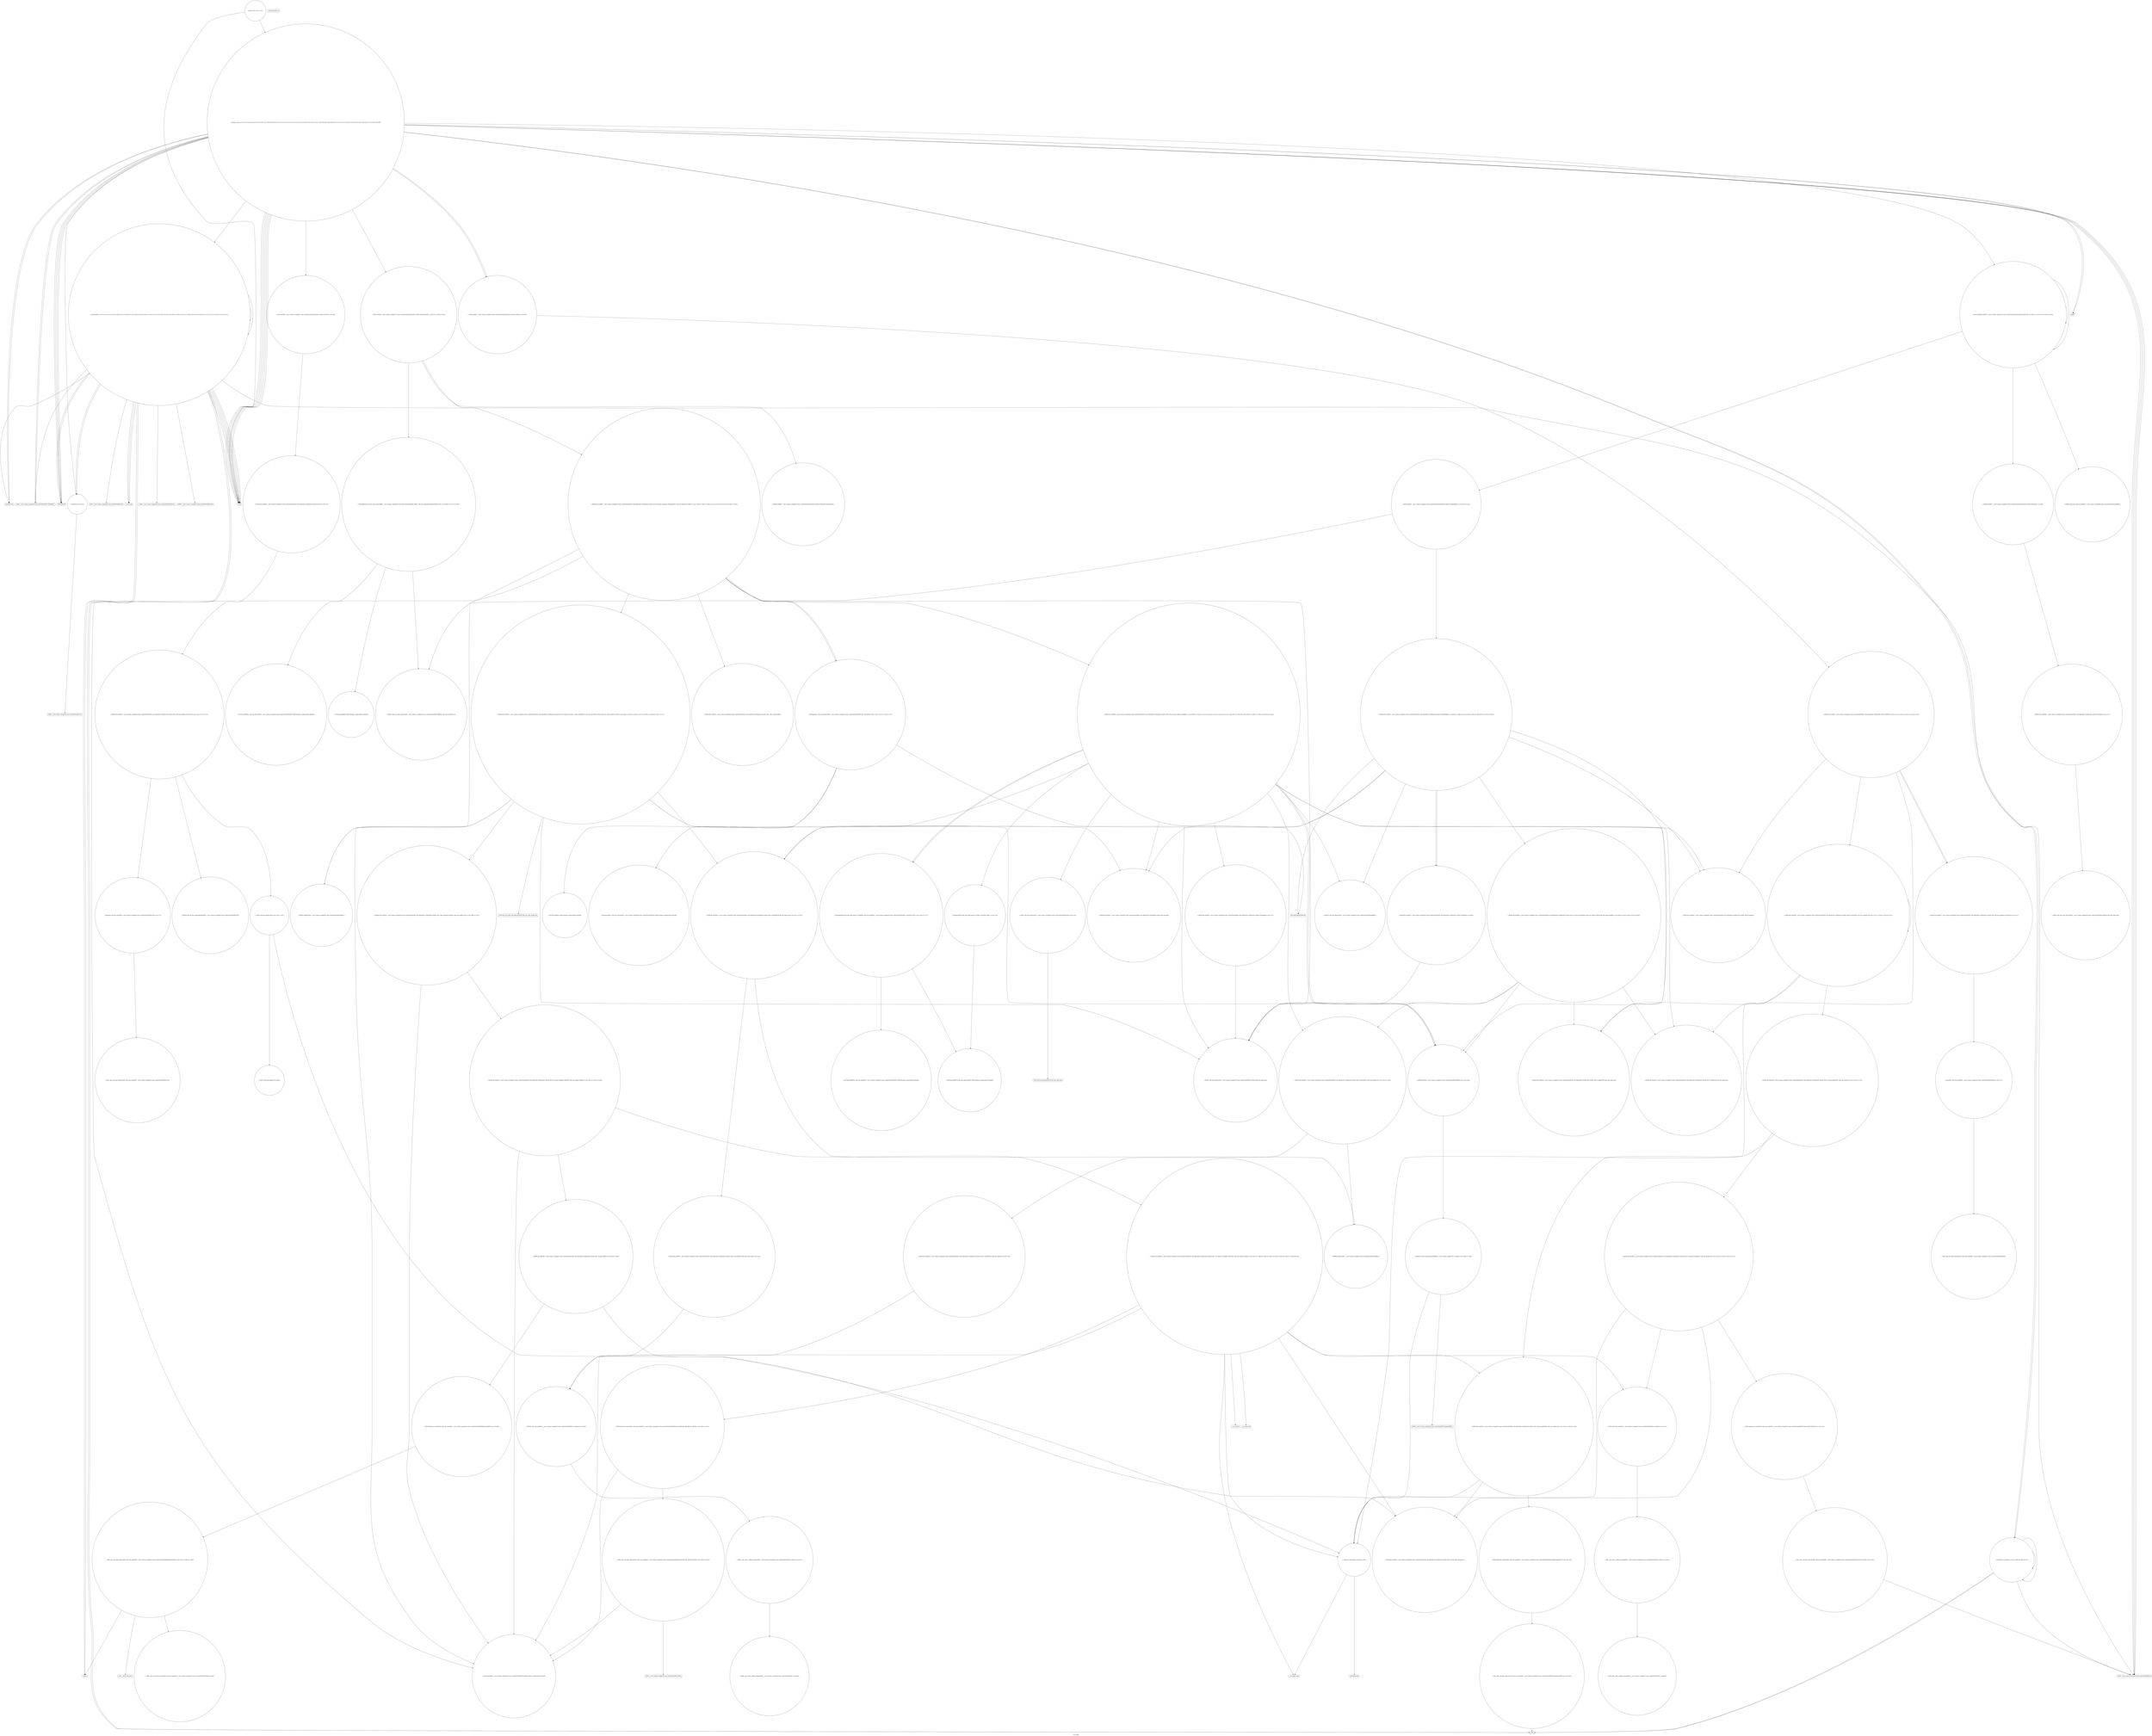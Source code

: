 digraph "Call Graph" {
	label="Call Graph";

	Node0x559d7f53eb80 [shape=record,shape=circle,label="{_Z3funi|{<s0>1|<s1>2|<s2>3|<s3>4|<s4>5|<s5>6|<s6>7|<s7>8|<s8>9|<s9>10|<s10>11|<s11>12|<s12>13|<s13>14|<s14>15|<s15>16|<s16>17|<s17>18|<s18>19|<s19>20|<s20>21|<s21>22|<s22>23|<s23>24|<s24>25|<s25>26|<s26>27|<s27>28|<s28>29}}"];
	Node0x559d7f53eb80:s0 -> Node0x559d7f53ec00[color=black];
	Node0x559d7f53eb80:s1 -> Node0x559d7f75fc40[color=black];
	Node0x559d7f53eb80:s2 -> Node0x559d7f75fc40[color=black];
	Node0x559d7f53eb80:s3 -> Node0x559d7f75fcc0[color=black];
	Node0x559d7f53eb80:s4 -> Node0x559d7f75fd40[color=black];
	Node0x559d7f53eb80:s5 -> Node0x559d7f75fc40[color=black];
	Node0x559d7f53eb80:s6 -> Node0x559d7f75fc40[color=black];
	Node0x559d7f53eb80:s7 -> Node0x559d7f75fe40[color=black];
	Node0x559d7f53eb80:s8 -> Node0x559d7f75fec0[color=black];
	Node0x559d7f53eb80:s9 -> Node0x559d7f75ff40[color=black];
	Node0x559d7f53eb80:s10 -> Node0x559d7f75fc40[color=black];
	Node0x559d7f53eb80:s11 -> Node0x559d7f75ffc0[color=black];
	Node0x559d7f53eb80:s12 -> Node0x559d7f75fc40[color=black];
	Node0x559d7f53eb80:s13 -> Node0x559d7f75fe40[color=black];
	Node0x559d7f53eb80:s14 -> Node0x559d7f75fec0[color=black];
	Node0x559d7f53eb80:s15 -> Node0x559d7f760040[color=black];
	Node0x559d7f53eb80:s16 -> Node0x559d7f7600c0[color=black];
	Node0x559d7f53eb80:s17 -> Node0x559d7f75ff40[color=black];
	Node0x559d7f53eb80:s18 -> Node0x559d7f75ff40[color=black];
	Node0x559d7f53eb80:s19 -> Node0x559d7f7600c0[color=black];
	Node0x559d7f53eb80:s20 -> Node0x559d7f75ff40[color=black];
	Node0x559d7f53eb80:s21 -> Node0x559d7f760140[color=black];
	Node0x559d7f53eb80:s22 -> Node0x559d7f53ec00[color=black];
	Node0x559d7f53eb80:s23 -> Node0x559d7f7601c0[color=black];
	Node0x559d7f53eb80:s24 -> Node0x559d7f7600c0[color=black];
	Node0x559d7f53eb80:s25 -> Node0x559d7f7601c0[color=black];
	Node0x559d7f53eb80:s26 -> Node0x559d7f7600c0[color=black];
	Node0x559d7f53eb80:s27 -> Node0x559d7f760240[color=black];
	Node0x559d7f53eb80:s28 -> Node0x559d7f760240[color=black];
	Node0x559d7f763860 [shape=record,shape=circle,label="{_ZSt7forwardIRPSt18_Rb_tree_node_baseEOT_RNSt16remove_referenceIS3_E4typeE}"];
	Node0x559d7f75fec0 [shape=record,shape=Mrecord,label="{_ZNSt7__cxx1112basic_stringIcSt11char_traitsIcESaIcEEC1EPKcRKS3_}"];
	Node0x559d7f7613c0 [shape=record,shape=circle,label="{_ZNSt16allocator_traitsISaISt13_Rb_tree_nodeINSt7__cxx1112basic_stringIcSt11char_traitsIcESaIcEEEEEE8allocateERS8_m|{<s0>196}}"];
	Node0x559d7f7613c0:s0 -> Node0x559d7f761440[color=black];
	Node0x559d7f760240 [shape=record,shape=circle,label="{_ZN2elD2Ev|{<s0>66|<s1>67|<s2>68|<s3>69|<s4>70}}"];
	Node0x559d7f760240:s0 -> Node0x559d7f760240[color=black];
	Node0x559d7f760240:s1 -> Node0x559d7f760640[color=black];
	Node0x559d7f760240:s2 -> Node0x559d7f760240[color=black];
	Node0x559d7f760240:s3 -> Node0x559d7f760640[color=black];
	Node0x559d7f760240:s4 -> Node0x559d7f7600c0[color=black];
	Node0x559d7f761740 [shape=record,shape=circle,label="{_ZN9__gnu_cxx13new_allocatorISt13_Rb_tree_nodeINSt7__cxx1112basic_stringIcSt11char_traitsIcESaIcEEEEE9constructIS7_JS7_EEEvPT_DpOT0_|{<s0>202|<s1>203}}"];
	Node0x559d7f761740:s0 -> Node0x559d7f7634e0[color=black];
	Node0x559d7f761740:s1 -> Node0x559d7f7617c0[color=black];
	Node0x559d7f7605c0 [shape=record,shape=Mrecord,label="{_Znwm}"];
	Node0x559d7f760940 [shape=record,shape=circle,label="{_ZN9__gnu_cxx13new_allocatorISt13_Rb_tree_nodeINSt7__cxx1112basic_stringIcSt11char_traitsIcESaIcEEEEEC2Ev}"];
	Node0x559d7f760cc0 [shape=record,shape=circle,label="{_ZNKSt3setINSt7__cxx1112basic_stringIcSt11char_traitsIcESaIcEEESt4lessIS5_ESaIS5_EE3endEv|{<s0>84}}"];
	Node0x559d7f760cc0:s0 -> Node0x559d7f762860[color=black];
	Node0x559d7f761040 [shape=record,shape=circle,label="{_ZNSt8_Rb_treeINSt7__cxx1112basic_stringIcSt11char_traitsIcESaIcEEES5_St9_IdentityIS5_ESt4lessIS5_ESaIS5_EE3endEv|{<s0>99}}"];
	Node0x559d7f761040:s0 -> Node0x559d7f7623e0[color=black];
	Node0x559d7f7623e0 [shape=record,shape=circle,label="{_ZNSt17_Rb_tree_iteratorINSt7__cxx1112basic_stringIcSt11char_traitsIcESaIcEEEEC2EPSt18_Rb_tree_node_base}"];
	Node0x559d7f762760 [shape=record,shape=Mrecord,label="{_ZNKSt7__cxx1112basic_stringIcSt11char_traitsIcESaIcEE7compareERKS4_}"];
	Node0x559d7f762ae0 [shape=record,shape=circle,label="{_ZNSt8_Rb_treeINSt7__cxx1112basic_stringIcSt11char_traitsIcESaIcEEES5_St9_IdentityIS5_ESt4lessIS5_ESaIS5_EE12_M_drop_nodeEPSt13_Rb_tree_nodeIS5_E|{<s0>122|<s1>123}}"];
	Node0x559d7f762ae0:s0 -> Node0x559d7f762b60[color=black];
	Node0x559d7f762ae0:s1 -> Node0x559d7f762be0[color=black];
	Node0x559d7f762e60 [shape=record,shape=circle,label="{_ZN9__gnu_cxx16__aligned_membufINSt7__cxx1112basic_stringIcSt11char_traitsIcESaIcEEEE6_M_ptrEv|{<s0>134}}"];
	Node0x559d7f762e60:s0 -> Node0x559d7f762ee0[color=black];
	Node0x559d7f7631e0 [shape=record,shape=circle,label="{_ZSt4moveIRNSt7__cxx1112basic_stringIcSt11char_traitsIcESaIcEEEEONSt16remove_referenceIT_E4typeEOS8_}"];
	Node0x559d7f763560 [shape=record,shape=circle,label="{_ZNSt4pairISt17_Rb_tree_iteratorINSt7__cxx1112basic_stringIcSt11char_traitsIcESaIcEEEEbEC2IS7_bLb1EEEOT_OT0_|{<s0>172|<s1>173|<s2>174}}"];
	Node0x559d7f763560:s0 -> Node0x559d7f761840[color=black];
	Node0x559d7f763560:s1 -> Node0x559d7f7611c0[color=black];
	Node0x559d7f763560:s2 -> Node0x559d7f7618c0[color=black];
	Node0x559d7f53ec00 [shape=record,shape=Mrecord,label="{printf}"];
	Node0x559d7f7638e0 [shape=record,shape=Mrecord,label="{_ZSt18_Rb_tree_decrementPSt18_Rb_tree_node_base}"];
	Node0x559d7f75ff40 [shape=record,shape=Mrecord,label="{_ZNSaIcED1Ev}"];
	Node0x559d7f761440 [shape=record,shape=circle,label="{_ZN9__gnu_cxx13new_allocatorISt13_Rb_tree_nodeINSt7__cxx1112basic_stringIcSt11char_traitsIcESaIcEEEEE8allocateEmPKv|{<s0>197|<s1>198|<s2>199}}"];
	Node0x559d7f761440:s0 -> Node0x559d7f7614c0[color=black];
	Node0x559d7f761440:s1 -> Node0x559d7f761540[color=black];
	Node0x559d7f761440:s2 -> Node0x559d7f7605c0[color=black];
	Node0x559d7f7602c0 [shape=record,shape=circle,label="{main|{<s0>71|<s1>72}}"];
	Node0x559d7f7602c0:s0 -> Node0x559d7f75fc40[color=black];
	Node0x559d7f7602c0:s1 -> Node0x559d7f53eb80[color=black];
	Node0x559d7f7617c0 [shape=record,shape=Mrecord,label="{_ZNSt7__cxx1112basic_stringIcSt11char_traitsIcESaIcEEC1EOS4_}"];
	Node0x559d7f760640 [shape=record,shape=Mrecord,label="{_ZdlPv}"];
	Node0x559d7f7609c0 [shape=record,shape=circle,label="{_ZNSt15_Rb_tree_header8_M_resetEv}"];
	Node0x559d7f760d40 [shape=record,shape=circle,label="{_ZNSt8_Rb_treeINSt7__cxx1112basic_stringIcSt11char_traitsIcESaIcEEES5_St9_IdentityIS5_ESt4lessIS5_ESaIS5_EE4findERKS5_|{<s0>85|<s1>86|<s2>87|<s3>88|<s4>89|<s5>90|<s6>91|<s7>92|<s8>93}}"];
	Node0x559d7f760d40:s0 -> Node0x559d7f760ec0[color=black];
	Node0x559d7f760d40:s1 -> Node0x559d7f760f40[color=black];
	Node0x559d7f760d40:s2 -> Node0x559d7f760e40[color=black];
	Node0x559d7f760d40:s3 -> Node0x559d7f761040[color=black];
	Node0x559d7f760d40:s4 -> Node0x559d7f760fc0[color=black];
	Node0x559d7f760d40:s5 -> Node0x559d7f761140[color=black];
	Node0x559d7f760d40:s6 -> Node0x559d7f7610c0[color=black];
	Node0x559d7f760d40:s7 -> Node0x559d7f761040[color=black];
	Node0x559d7f760d40:s8 -> Node0x559d7f7611c0[color=black];
	Node0x559d7f7610c0 [shape=record,shape=circle,label="{_ZNKSt4lessINSt7__cxx1112basic_stringIcSt11char_traitsIcESaIcEEEEclERKS5_S8_|{<s0>100}}"];
	Node0x559d7f7610c0:s0 -> Node0x559d7f7626e0[color=black];
	Node0x559d7f762460 [shape=record,shape=circle,label="{_ZNKSt9_IdentityINSt7__cxx1112basic_stringIcSt11char_traitsIcESaIcEEEEclERKS5_}"];
	Node0x559d7f7627e0 [shape=record,shape=circle,label="{_ZNSt8_Rb_treeINSt7__cxx1112basic_stringIcSt11char_traitsIcESaIcEEES5_St9_IdentityIS5_ESt4lessIS5_ESaIS5_EE8_S_valueEPKSt18_Rb_tree_node_base|{<s0>110}}"];
	Node0x559d7f7627e0:s0 -> Node0x559d7f762560[color=black];
	Node0x559d7f762b60 [shape=record,shape=circle,label="{_ZNSt8_Rb_treeINSt7__cxx1112basic_stringIcSt11char_traitsIcESaIcEEES5_St9_IdentityIS5_ESt4lessIS5_ESaIS5_EE15_M_destroy_nodeEPSt13_Rb_tree_nodeIS5_E|{<s0>124|<s1>125|<s2>126|<s3>127}}"];
	Node0x559d7f762b60:s0 -> Node0x559d7f762ce0[color=black];
	Node0x559d7f762b60:s1 -> Node0x559d7f762d60[color=black];
	Node0x559d7f762b60:s2 -> Node0x559d7f762c60[color=black];
	Node0x559d7f762b60:s3 -> Node0x559d7f760a40[color=black];
	Node0x559d7f762ee0 [shape=record,shape=circle,label="{_ZN9__gnu_cxx16__aligned_membufINSt7__cxx1112basic_stringIcSt11char_traitsIcESaIcEEEE7_M_addrEv}"];
	Node0x559d7f763260 [shape=record,shape=circle,label="{_ZNSt4pairISt23_Rb_tree_const_iteratorINSt7__cxx1112basic_stringIcSt11char_traitsIcESaIcEEEEbEC2IRSt17_Rb_tree_iteratorIS6_ERbLb1EEEOT_OT0_|{<s0>146|<s1>147|<s2>148}}"];
	Node0x559d7f763260:s0 -> Node0x559d7f761940[color=black];
	Node0x559d7f763260:s1 -> Node0x559d7f760dc0[color=black];
	Node0x559d7f763260:s2 -> Node0x559d7f7619c0[color=black];
	Node0x559d7f7635e0 [shape=record,shape=circle,label="{_ZNSt8_Rb_treeINSt7__cxx1112basic_stringIcSt11char_traitsIcESaIcEEES5_St9_IdentityIS5_ESt4lessIS5_ESaIS5_EE5beginEv|{<s0>175}}"];
	Node0x559d7f7635e0:s0 -> Node0x559d7f7623e0[color=black];
	Node0x559d7f75fc40 [shape=record,shape=Mrecord,label="{scanf}"];
	Node0x559d7f763960 [shape=record,shape=circle,label="{_ZNKSt8_Rb_treeINSt7__cxx1112basic_stringIcSt11char_traitsIcESaIcEEES5_St9_IdentityIS5_ESt4lessIS5_ESaIS5_EE11_Alloc_nodeclIS5_EEPSt13_Rb_tree_nodeIS5_EOT_|{<s0>180|<s1>181}}"];
	Node0x559d7f763960:s0 -> Node0x559d7f7634e0[color=black];
	Node0x559d7f763960:s1 -> Node0x559d7f763a60[color=black];
	Node0x559d7f75ffc0 [shape=record,shape=circle,label="{_ZNSt3setINSt7__cxx1112basic_stringIcSt11char_traitsIcESaIcEEESt4lessIS5_ESaIS5_EEC2Ev|{<s0>56}}"];
	Node0x559d7f75ffc0:s0 -> Node0x559d7f7606c0[color=black];
	Node0x559d7f7614c0 [shape=record,shape=circle,label="{_ZNK9__gnu_cxx13new_allocatorISt13_Rb_tree_nodeINSt7__cxx1112basic_stringIcSt11char_traitsIcESaIcEEEEE8max_sizeEv}"];
	Node0x559d7f760340 [shape=record,shape=Mrecord,label="{_ZNSt7__cxx1112basic_stringIcSt11char_traitsIcESaIcEEC1Ev}"];
	Node0x559d7f761840 [shape=record,shape=circle,label="{_ZSt7forwardISt17_Rb_tree_iteratorINSt7__cxx1112basic_stringIcSt11char_traitsIcESaIcEEEEEOT_RNSt16remove_referenceIS8_E4typeE}"];
	Node0x559d7f7606c0 [shape=record,shape=circle,label="{_ZNSt8_Rb_treeINSt7__cxx1112basic_stringIcSt11char_traitsIcESaIcEEES5_St9_IdentityIS5_ESt4lessIS5_ESaIS5_EEC2Ev|{<s0>73}}"];
	Node0x559d7f7606c0:s0 -> Node0x559d7f760740[color=black];
	Node0x559d7f760a40 [shape=record,shape=circle,label="{__clang_call_terminate|{<s0>80|<s1>81}}"];
	Node0x559d7f760a40:s0 -> Node0x559d7f760ac0[color=black];
	Node0x559d7f760a40:s1 -> Node0x559d7f760b40[color=black];
	Node0x559d7f760dc0 [shape=record,shape=circle,label="{_ZNSt23_Rb_tree_const_iteratorINSt7__cxx1112basic_stringIcSt11char_traitsIcESaIcEEEEC2ERKSt17_Rb_tree_iteratorIS5_E}"];
	Node0x559d7f761140 [shape=record,shape=circle,label="{_ZNSt8_Rb_treeINSt7__cxx1112basic_stringIcSt11char_traitsIcESaIcEEES5_St9_IdentityIS5_ESt4lessIS5_ESaIS5_EE6_S_keyEPKSt18_Rb_tree_node_base|{<s0>101|<s1>102}}"];
	Node0x559d7f761140:s0 -> Node0x559d7f7627e0[color=black];
	Node0x559d7f761140:s1 -> Node0x559d7f762460[color=black];
	Node0x559d7f7624e0 [shape=record,shape=circle,label="{_ZNSt8_Rb_treeINSt7__cxx1112basic_stringIcSt11char_traitsIcESaIcEEES5_St9_IdentityIS5_ESt4lessIS5_ESaIS5_EE8_S_valueEPKSt13_Rb_tree_nodeIS5_E|{<s0>105}}"];
	Node0x559d7f7624e0:s0 -> Node0x559d7f762560[color=black];
	Node0x559d7f762860 [shape=record,shape=circle,label="{_ZNKSt8_Rb_treeINSt7__cxx1112basic_stringIcSt11char_traitsIcESaIcEEES5_St9_IdentityIS5_ESt4lessIS5_ESaIS5_EE3endEv|{<s0>111}}"];
	Node0x559d7f762860:s0 -> Node0x559d7f7628e0[color=black];
	Node0x559d7f762be0 [shape=record,shape=circle,label="{_ZNSt8_Rb_treeINSt7__cxx1112basic_stringIcSt11char_traitsIcESaIcEEES5_St9_IdentityIS5_ESt4lessIS5_ESaIS5_EE11_M_put_nodeEPSt13_Rb_tree_nodeIS5_E|{<s0>128|<s1>129|<s2>130}}"];
	Node0x559d7f762be0:s0 -> Node0x559d7f762ce0[color=black];
	Node0x559d7f762be0:s1 -> Node0x559d7f762f60[color=black];
	Node0x559d7f762be0:s2 -> Node0x559d7f760a40[color=black];
	Node0x559d7f762f60 [shape=record,shape=circle,label="{_ZNSt16allocator_traitsISaISt13_Rb_tree_nodeINSt7__cxx1112basic_stringIcSt11char_traitsIcESaIcEEEEEE10deallocateERS8_PS7_m|{<s0>135}}"];
	Node0x559d7f762f60:s0 -> Node0x559d7f762fe0[color=black];
	Node0x559d7f7632e0 [shape=record,shape=circle,label="{_ZNSt8_Rb_treeINSt7__cxx1112basic_stringIcSt11char_traitsIcESaIcEEES5_St9_IdentityIS5_ESt4lessIS5_ESaIS5_EE24_M_get_insert_unique_posERKS5_|{<s0>149|<s1>150|<s2>151|<s3>152|<s4>153|<s5>154|<s6>155|<s7>156|<s8>157|<s9>158|<s10>159|<s11>160|<s12>161|<s13>162|<s14>163}}"];
	Node0x559d7f7632e0:s0 -> Node0x559d7f760ec0[color=black];
	Node0x559d7f7632e0:s1 -> Node0x559d7f760f40[color=black];
	Node0x559d7f7632e0:s2 -> Node0x559d7f761240[color=black];
	Node0x559d7f7632e0:s3 -> Node0x559d7f7610c0[color=black];
	Node0x559d7f7632e0:s4 -> Node0x559d7f7612c0[color=black];
	Node0x559d7f7632e0:s5 -> Node0x559d7f762360[color=black];
	Node0x559d7f7632e0:s6 -> Node0x559d7f7623e0[color=black];
	Node0x559d7f7632e0:s7 -> Node0x559d7f7635e0[color=black];
	Node0x559d7f7632e0:s8 -> Node0x559d7f760fc0[color=black];
	Node0x559d7f7632e0:s9 -> Node0x559d7f763660[color=black];
	Node0x559d7f7632e0:s10 -> Node0x559d7f7636e0[color=black];
	Node0x559d7f7632e0:s11 -> Node0x559d7f761140[color=black];
	Node0x559d7f7632e0:s12 -> Node0x559d7f7610c0[color=black];
	Node0x559d7f7632e0:s13 -> Node0x559d7f763660[color=black];
	Node0x559d7f7632e0:s14 -> Node0x559d7f763760[color=black];
	Node0x559d7f763660 [shape=record,shape=circle,label="{_ZNSt4pairIPSt18_Rb_tree_node_baseS1_EC2IRPSt13_Rb_tree_nodeINSt7__cxx1112basic_stringIcSt11char_traitsIcESaIcEEEERS1_Lb1EEEOT_OT0_|{<s0>176|<s1>177}}"];
	Node0x559d7f763660:s0 -> Node0x559d7f7637e0[color=black];
	Node0x559d7f763660:s1 -> Node0x559d7f763860[color=black];
	Node0x559d7f75fcc0 [shape=record,shape=circle,label="{_ZN2elC2Ev|{<s0>30}}"];
	Node0x559d7f75fcc0:s0 -> Node0x559d7f760340[color=black];
	Node0x559d7f7639e0 [shape=record,shape=Mrecord,label="{_ZSt29_Rb_tree_insert_and_rebalancebPSt18_Rb_tree_node_baseS0_RS_}"];
	Node0x559d7f760040 [shape=record,shape=circle,label="{_ZNSt3setINSt7__cxx1112basic_stringIcSt11char_traitsIcESaIcEEESt4lessIS5_ESaIS5_EE6insertEOS5_|{<s0>57|<s1>58|<s2>59}}"];
	Node0x559d7f760040:s0 -> Node0x559d7f7631e0[color=black];
	Node0x559d7f760040:s1 -> Node0x559d7f763160[color=black];
	Node0x559d7f760040:s2 -> Node0x559d7f763260[color=black];
	Node0x559d7f761540 [shape=record,shape=Mrecord,label="{_ZSt17__throw_bad_allocv}"];
	Node0x559d7f7603c0 [shape=record,shape=Mrecord,label="{_ZNSt7__cxx1112basic_stringIcSt11char_traitsIcESaIcEEaSEOS4_}"];
	Node0x559d7f7618c0 [shape=record,shape=circle,label="{_ZSt7forwardIbEOT_RNSt16remove_referenceIS0_E4typeE}"];
	Node0x559d7f760740 [shape=record,shape=circle,label="{_ZNSt8_Rb_treeINSt7__cxx1112basic_stringIcSt11char_traitsIcESaIcEEES5_St9_IdentityIS5_ESt4lessIS5_ESaIS5_EE13_Rb_tree_implIS9_Lb1EEC2Ev|{<s0>74|<s1>75|<s2>76}}"];
	Node0x559d7f760740:s0 -> Node0x559d7f7607c0[color=black];
	Node0x559d7f760740:s1 -> Node0x559d7f760840[color=black];
	Node0x559d7f760740:s2 -> Node0x559d7f7608c0[color=black];
	Node0x559d7f760ac0 [shape=record,shape=Mrecord,label="{__cxa_begin_catch}"];
	Node0x559d7f760e40 [shape=record,shape=circle,label="{_ZNSt8_Rb_treeINSt7__cxx1112basic_stringIcSt11char_traitsIcESaIcEEES5_St9_IdentityIS5_ESt4lessIS5_ESaIS5_EE14_M_lower_boundEPSt13_Rb_tree_nodeIS5_EPSt18_Rb_tree_node_baseRKS5_|{<s0>94|<s1>95|<s2>96|<s3>97|<s4>98}}"];
	Node0x559d7f760e40:s0 -> Node0x559d7f761240[color=black];
	Node0x559d7f760e40:s1 -> Node0x559d7f7610c0[color=black];
	Node0x559d7f760e40:s2 -> Node0x559d7f7612c0[color=black];
	Node0x559d7f760e40:s3 -> Node0x559d7f762360[color=black];
	Node0x559d7f760e40:s4 -> Node0x559d7f7623e0[color=black];
	Node0x559d7f7611c0 [shape=record,shape=Mrecord,label="{llvm.memcpy.p0i8.p0i8.i64}"];
	Node0x559d7f762560 [shape=record,shape=circle,label="{_ZNKSt13_Rb_tree_nodeINSt7__cxx1112basic_stringIcSt11char_traitsIcESaIcEEEE9_M_valptrEv|{<s0>106}}"];
	Node0x559d7f762560:s0 -> Node0x559d7f7625e0[color=black];
	Node0x559d7f7628e0 [shape=record,shape=circle,label="{_ZNSt23_Rb_tree_const_iteratorINSt7__cxx1112basic_stringIcSt11char_traitsIcESaIcEEEEC2EPKSt18_Rb_tree_node_base}"];
	Node0x559d7f762c60 [shape=record,shape=circle,label="{_ZNSt16allocator_traitsISaISt13_Rb_tree_nodeINSt7__cxx1112basic_stringIcSt11char_traitsIcESaIcEEEEEE7destroyIS6_EEvRS8_PT_|{<s0>131}}"];
	Node0x559d7f762c60:s0 -> Node0x559d7f762de0[color=black];
	Node0x559d7f762fe0 [shape=record,shape=circle,label="{_ZN9__gnu_cxx13new_allocatorISt13_Rb_tree_nodeINSt7__cxx1112basic_stringIcSt11char_traitsIcESaIcEEEEE10deallocateEPS8_m|{<s0>136}}"];
	Node0x559d7f762fe0:s0 -> Node0x559d7f760640[color=black];
	Node0x559d7f763360 [shape=record,shape=circle,label="{_ZNKSt9_IdentityINSt7__cxx1112basic_stringIcSt11char_traitsIcESaIcEEEEclERS5_}"];
	Node0x559d7f7636e0 [shape=record,shape=circle,label="{_ZNSt17_Rb_tree_iteratorINSt7__cxx1112basic_stringIcSt11char_traitsIcESaIcEEEEmmEv|{<s0>178}}"];
	Node0x559d7f7636e0:s0 -> Node0x559d7f7638e0[color=black];
	Node0x559d7f75fd40 [shape=record,shape=circle,label="{_ZN2el3getEv|{<s0>31|<s1>32|<s2>33|<s3>34|<s4>35|<s5>36|<s6>37|<s7>38|<s8>39|<s9>40|<s10>41|<s11>42|<s12>43|<s13>44|<s14>45|<s15>46|<s16>47|<s17>48|<s18>49|<s19>50|<s20>51|<s21>52|<s22>53|<s23>54|<s24>55}}"];
	Node0x559d7f75fd40:s0 -> Node0x559d7f75fc40[color=black];
	Node0x559d7f75fd40:s1 -> Node0x559d7f75fc40[color=black];
	Node0x559d7f75fd40:s2 -> Node0x559d7f75fc40[color=black];
	Node0x559d7f75fd40:s3 -> Node0x559d7f75fc40[color=black];
	Node0x559d7f75fd40:s4 -> Node0x559d7f75fe40[color=black];
	Node0x559d7f75fd40:s5 -> Node0x559d7f75fec0[color=black];
	Node0x559d7f75fd40:s6 -> Node0x559d7f7603c0[color=black];
	Node0x559d7f75fd40:s7 -> Node0x559d7f7600c0[color=black];
	Node0x559d7f75fd40:s8 -> Node0x559d7f75ff40[color=black];
	Node0x559d7f75fd40:s9 -> Node0x559d7f7604c0[color=black];
	Node0x559d7f75fd40:s10 -> Node0x559d7f760440[color=black];
	Node0x559d7f75fd40:s11 -> Node0x559d7f760540[color=black];
	Node0x559d7f75fd40:s12 -> Node0x559d7f75ff40[color=black];
	Node0x559d7f75fd40:s13 -> Node0x559d7f7605c0[color=black];
	Node0x559d7f75fd40:s14 -> Node0x559d7f75fcc0[color=black];
	Node0x559d7f75fd40:s15 -> Node0x559d7f75fd40[color=black];
	Node0x559d7f75fd40:s16 -> Node0x559d7f75fc40[color=black];
	Node0x559d7f75fd40:s17 -> Node0x559d7f760540[color=black];
	Node0x559d7f75fd40:s18 -> Node0x559d7f760640[color=black];
	Node0x559d7f75fd40:s19 -> Node0x559d7f7605c0[color=black];
	Node0x559d7f75fd40:s20 -> Node0x559d7f75fcc0[color=black];
	Node0x559d7f75fd40:s21 -> Node0x559d7f75fd40[color=black];
	Node0x559d7f75fd40:s22 -> Node0x559d7f75fc40[color=black];
	Node0x559d7f75fd40:s23 -> Node0x559d7f760540[color=black];
	Node0x559d7f75fd40:s24 -> Node0x559d7f760640[color=black];
	Node0x559d7f763a60 [shape=record,shape=circle,label="{_ZNSt8_Rb_treeINSt7__cxx1112basic_stringIcSt11char_traitsIcESaIcEEES5_St9_IdentityIS5_ESt4lessIS5_ESaIS5_EE14_M_create_nodeIJS5_EEEPSt13_Rb_tree_nodeIS5_EDpOT_|{<s0>182|<s1>183|<s2>184}}"];
	Node0x559d7f763a60:s0 -> Node0x559d7f763ae0[color=black];
	Node0x559d7f763a60:s1 -> Node0x559d7f7634e0[color=black];
	Node0x559d7f763a60:s2 -> Node0x559d7f761340[color=black];
	Node0x559d7f7600c0 [shape=record,shape=Mrecord,label="{_ZNSt7__cxx1112basic_stringIcSt11char_traitsIcESaIcEED1Ev}"];
	Node0x559d7f7615c0 [shape=record,shape=circle,label="{_ZNSt16allocator_traitsISaISt13_Rb_tree_nodeINSt7__cxx1112basic_stringIcSt11char_traitsIcESaIcEEEEEE9constructIS6_JS6_EEEvRS8_PT_DpOT0_|{<s0>200|<s1>201}}"];
	Node0x559d7f7615c0:s0 -> Node0x559d7f7634e0[color=black];
	Node0x559d7f7615c0:s1 -> Node0x559d7f761740[color=black];
	Node0x559d7f760440 [shape=record,shape=Mrecord,label="{_ZNSt7__cxx1112basic_stringIcSt11char_traitsIcESaIcEEixEm}"];
	Node0x559d7f761940 [shape=record,shape=circle,label="{_ZSt7forwardIRSt17_Rb_tree_iteratorINSt7__cxx1112basic_stringIcSt11char_traitsIcESaIcEEEEEOT_RNSt16remove_referenceIS9_E4typeE}"];
	Node0x559d7f7607c0 [shape=record,shape=circle,label="{_ZNSaISt13_Rb_tree_nodeINSt7__cxx1112basic_stringIcSt11char_traitsIcESaIcEEEEEC2Ev|{<s0>77}}"];
	Node0x559d7f7607c0:s0 -> Node0x559d7f760940[color=black];
	Node0x559d7f760b40 [shape=record,shape=Mrecord,label="{_ZSt9terminatev}"];
	Node0x559d7f760ec0 [shape=record,shape=circle,label="{_ZNSt8_Rb_treeINSt7__cxx1112basic_stringIcSt11char_traitsIcESaIcEEES5_St9_IdentityIS5_ESt4lessIS5_ESaIS5_EE8_M_beginEv}"];
	Node0x559d7f761240 [shape=record,shape=circle,label="{_ZNSt8_Rb_treeINSt7__cxx1112basic_stringIcSt11char_traitsIcESaIcEEES5_St9_IdentityIS5_ESt4lessIS5_ESaIS5_EE6_S_keyEPKSt13_Rb_tree_nodeIS5_E|{<s0>103|<s1>104}}"];
	Node0x559d7f761240:s0 -> Node0x559d7f7624e0[color=black];
	Node0x559d7f761240:s1 -> Node0x559d7f762460[color=black];
	Node0x559d7f7625e0 [shape=record,shape=circle,label="{_ZNK9__gnu_cxx16__aligned_membufINSt7__cxx1112basic_stringIcSt11char_traitsIcESaIcEEEE6_M_ptrEv|{<s0>107}}"];
	Node0x559d7f7625e0:s0 -> Node0x559d7f762660[color=black];
	Node0x559d7f762960 [shape=record,shape=circle,label="{_ZNSt8_Rb_treeINSt7__cxx1112basic_stringIcSt11char_traitsIcESaIcEEES5_St9_IdentityIS5_ESt4lessIS5_ESaIS5_EED2Ev|{<s0>112|<s1>113|<s2>114|<s3>115|<s4>116}}"];
	Node0x559d7f762960:s0 -> Node0x559d7f760ec0[color=black];
	Node0x559d7f762960:s1 -> Node0x559d7f7629e0[color=black];
	Node0x559d7f762960:s2 -> Node0x559d7f762a60[color=black];
	Node0x559d7f762960:s3 -> Node0x559d7f762a60[color=black];
	Node0x559d7f762960:s4 -> Node0x559d7f760a40[color=black];
	Node0x559d7f762ce0 [shape=record,shape=circle,label="{_ZNSt8_Rb_treeINSt7__cxx1112basic_stringIcSt11char_traitsIcESaIcEEES5_St9_IdentityIS5_ESt4lessIS5_ESaIS5_EE21_M_get_Node_allocatorEv}"];
	Node0x559d7f763060 [shape=record,shape=circle,label="{_ZNSaISt13_Rb_tree_nodeINSt7__cxx1112basic_stringIcSt11char_traitsIcESaIcEEEEED2Ev|{<s0>137}}"];
	Node0x559d7f763060:s0 -> Node0x559d7f7630e0[color=black];
	Node0x559d7f7633e0 [shape=record,shape=circle,label="{_ZNSt8_Rb_treeINSt7__cxx1112basic_stringIcSt11char_traitsIcESaIcEEES5_St9_IdentityIS5_ESt4lessIS5_ESaIS5_EE11_Alloc_nodeC2ERSB_}"];
	Node0x559d7f763760 [shape=record,shape=circle,label="{_ZNSt4pairIPSt18_Rb_tree_node_baseS1_EC2IRS1_Lb1EEEOT_RKS1_|{<s0>179}}"];
	Node0x559d7f763760:s0 -> Node0x559d7f763860[color=black];
	Node0x559d7f75fdc0 [shape=record,shape=Mrecord,label="{__gxx_personality_v0}"];
	Node0x559d7f763ae0 [shape=record,shape=circle,label="{_ZNSt8_Rb_treeINSt7__cxx1112basic_stringIcSt11char_traitsIcESaIcEEES5_St9_IdentityIS5_ESt4lessIS5_ESaIS5_EE11_M_get_nodeEv|{<s0>185|<s1>186}}"];
	Node0x559d7f763ae0:s0 -> Node0x559d7f762ce0[color=black];
	Node0x559d7f763ae0:s1 -> Node0x559d7f7613c0[color=black];
	Node0x559d7f760140 [shape=record,shape=circle,label="{_ZN2el3rekERSt3setINSt7__cxx1112basic_stringIcSt11char_traitsIcESaIcEEESt4lessIS6_ESaIS6_EE|{<s0>60|<s1>61|<s2>62|<s3>63|<s4>64}}"];
	Node0x559d7f760140:s0 -> Node0x559d7f760bc0[color=black];
	Node0x559d7f760140:s1 -> Node0x559d7f760cc0[color=black];
	Node0x559d7f760140:s2 -> Node0x559d7f760c40[color=black];
	Node0x559d7f760140:s3 -> Node0x559d7f760140[color=black];
	Node0x559d7f760140:s4 -> Node0x559d7f760140[color=black];
	Node0x559d7f761640 [shape=record,shape=Mrecord,label="{__cxa_rethrow}"];
	Node0x559d7f7604c0 [shape=record,shape=Mrecord,label="{_ZNKSt7__cxx1112basic_stringIcSt11char_traitsIcESaIcEE4sizeEv}"];
	Node0x559d7f7619c0 [shape=record,shape=circle,label="{_ZSt7forwardIRbEOT_RNSt16remove_referenceIS1_E4typeE}"];
	Node0x559d7f760840 [shape=record,shape=circle,label="{_ZNSt20_Rb_tree_key_compareISt4lessINSt7__cxx1112basic_stringIcSt11char_traitsIcESaIcEEEEEC2Ev}"];
	Node0x559d7f760bc0 [shape=record,shape=circle,label="{_ZNSt3setINSt7__cxx1112basic_stringIcSt11char_traitsIcESaIcEEESt4lessIS5_ESaIS5_EE4findERKS5_|{<s0>82|<s1>83}}"];
	Node0x559d7f760bc0:s0 -> Node0x559d7f760d40[color=black];
	Node0x559d7f760bc0:s1 -> Node0x559d7f760dc0[color=black];
	Node0x559d7f760f40 [shape=record,shape=circle,label="{_ZNSt8_Rb_treeINSt7__cxx1112basic_stringIcSt11char_traitsIcESaIcEEES5_St9_IdentityIS5_ESt4lessIS5_ESaIS5_EE6_M_endEv}"];
	Node0x559d7f7612c0 [shape=record,shape=circle,label="{_ZNSt8_Rb_treeINSt7__cxx1112basic_stringIcSt11char_traitsIcESaIcEEES5_St9_IdentityIS5_ESt4lessIS5_ESaIS5_EE7_S_leftEPSt18_Rb_tree_node_base}"];
	Node0x559d7f762660 [shape=record,shape=circle,label="{_ZNK9__gnu_cxx16__aligned_membufINSt7__cxx1112basic_stringIcSt11char_traitsIcESaIcEEEE7_M_addrEv}"];
	Node0x559d7f7629e0 [shape=record,shape=circle,label="{_ZNSt8_Rb_treeINSt7__cxx1112basic_stringIcSt11char_traitsIcESaIcEEES5_St9_IdentityIS5_ESt4lessIS5_ESaIS5_EE8_M_eraseEPSt13_Rb_tree_nodeIS5_E|{<s0>117|<s1>118|<s2>119|<s3>120}}"];
	Node0x559d7f7629e0:s0 -> Node0x559d7f762360[color=black];
	Node0x559d7f7629e0:s1 -> Node0x559d7f7629e0[color=black];
	Node0x559d7f7629e0:s2 -> Node0x559d7f7612c0[color=black];
	Node0x559d7f7629e0:s3 -> Node0x559d7f762ae0[color=black];
	Node0x559d7f762d60 [shape=record,shape=circle,label="{_ZNSt13_Rb_tree_nodeINSt7__cxx1112basic_stringIcSt11char_traitsIcESaIcEEEE9_M_valptrEv|{<s0>132}}"];
	Node0x559d7f762d60:s0 -> Node0x559d7f762e60[color=black];
	Node0x559d7f7630e0 [shape=record,shape=circle,label="{_ZN9__gnu_cxx13new_allocatorISt13_Rb_tree_nodeINSt7__cxx1112basic_stringIcSt11char_traitsIcESaIcEEEEED2Ev}"];
	Node0x559d7f763460 [shape=record,shape=circle,label="{_ZNSt8_Rb_treeINSt7__cxx1112basic_stringIcSt11char_traitsIcESaIcEEES5_St9_IdentityIS5_ESt4lessIS5_ESaIS5_EE10_M_insert_IS5_NSB_11_Alloc_nodeEEESt17_Rb_tree_iteratorIS5_EPSt18_Rb_tree_node_baseSH_OT_RT0_|{<s0>164|<s1>165|<s2>166|<s3>167|<s4>168|<s5>169|<s6>170|<s7>171}}"];
	Node0x559d7f763460:s0 -> Node0x559d7f760f40[color=black];
	Node0x559d7f763460:s1 -> Node0x559d7f763360[color=black];
	Node0x559d7f763460:s2 -> Node0x559d7f761140[color=black];
	Node0x559d7f763460:s3 -> Node0x559d7f7610c0[color=black];
	Node0x559d7f763460:s4 -> Node0x559d7f7634e0[color=black];
	Node0x559d7f763460:s5 -> Node0x559d7f763960[color=black];
	Node0x559d7f763460:s6 -> Node0x559d7f7639e0[color=black];
	Node0x559d7f763460:s7 -> Node0x559d7f7623e0[color=black];
	Node0x559d7f7637e0 [shape=record,shape=circle,label="{_ZSt7forwardIRPSt13_Rb_tree_nodeINSt7__cxx1112basic_stringIcSt11char_traitsIcESaIcEEEEEOT_RNSt16remove_referenceISA_E4typeE}"];
	Node0x559d7f75fe40 [shape=record,shape=Mrecord,label="{_ZNSaIcEC1Ev}"];
	Node0x559d7f761340 [shape=record,shape=circle,label="{_ZNSt8_Rb_treeINSt7__cxx1112basic_stringIcSt11char_traitsIcESaIcEEES5_St9_IdentityIS5_ESt4lessIS5_ESaIS5_EE17_M_construct_nodeIJS5_EEEvPSt13_Rb_tree_nodeIS5_EDpOT_|{<s0>187|<s1>188|<s2>189|<s3>190|<s4>191|<s5>192|<s6>193|<s7>194|<s8>195}}"];
	Node0x559d7f761340:s0 -> Node0x559d7f762ce0[color=black];
	Node0x559d7f761340:s1 -> Node0x559d7f762d60[color=black];
	Node0x559d7f761340:s2 -> Node0x559d7f7634e0[color=black];
	Node0x559d7f761340:s3 -> Node0x559d7f7615c0[color=black];
	Node0x559d7f761340:s4 -> Node0x559d7f760ac0[color=black];
	Node0x559d7f761340:s5 -> Node0x559d7f762be0[color=black];
	Node0x559d7f761340:s6 -> Node0x559d7f761640[color=black];
	Node0x559d7f761340:s7 -> Node0x559d7f7616c0[color=black];
	Node0x559d7f761340:s8 -> Node0x559d7f760a40[color=black];
	Node0x559d7f7601c0 [shape=record,shape=circle,label="{_ZNSt3setINSt7__cxx1112basic_stringIcSt11char_traitsIcESaIcEEESt4lessIS5_ESaIS5_EED2Ev|{<s0>65}}"];
	Node0x559d7f7601c0:s0 -> Node0x559d7f762960[color=black];
	Node0x559d7f7616c0 [shape=record,shape=Mrecord,label="{__cxa_end_catch}"];
	Node0x559d7f760540 [shape=record,shape=Mrecord,label="{__assert_fail}"];
	Node0x559d7f7608c0 [shape=record,shape=circle,label="{_ZNSt15_Rb_tree_headerC2Ev|{<s0>78|<s1>79}}"];
	Node0x559d7f7608c0:s0 -> Node0x559d7f7609c0[color=black];
	Node0x559d7f7608c0:s1 -> Node0x559d7f760a40[color=black];
	Node0x559d7f760c40 [shape=record,shape=circle,label="{_ZNKSt23_Rb_tree_const_iteratorINSt7__cxx1112basic_stringIcSt11char_traitsIcESaIcEEEEneERKS6_}"];
	Node0x559d7f760fc0 [shape=record,shape=circle,label="{_ZNKSt17_Rb_tree_iteratorINSt7__cxx1112basic_stringIcSt11char_traitsIcESaIcEEEEeqERKS6_}"];
	Node0x559d7f762360 [shape=record,shape=circle,label="{_ZNSt8_Rb_treeINSt7__cxx1112basic_stringIcSt11char_traitsIcESaIcEEES5_St9_IdentityIS5_ESt4lessIS5_ESaIS5_EE8_S_rightEPSt18_Rb_tree_node_base}"];
	Node0x559d7f7626e0 [shape=record,shape=circle,label="{_ZStltIcSt11char_traitsIcESaIcEEbRKNSt7__cxx1112basic_stringIT_T0_T1_EESA_|{<s0>108|<s1>109}}"];
	Node0x559d7f7626e0:s0 -> Node0x559d7f762760[color=black];
	Node0x559d7f7626e0:s1 -> Node0x559d7f760a40[color=black];
	Node0x559d7f762a60 [shape=record,shape=circle,label="{_ZNSt8_Rb_treeINSt7__cxx1112basic_stringIcSt11char_traitsIcESaIcEEES5_St9_IdentityIS5_ESt4lessIS5_ESaIS5_EE13_Rb_tree_implIS9_Lb1EED2Ev|{<s0>121}}"];
	Node0x559d7f762a60:s0 -> Node0x559d7f763060[color=black];
	Node0x559d7f762de0 [shape=record,shape=circle,label="{_ZN9__gnu_cxx13new_allocatorISt13_Rb_tree_nodeINSt7__cxx1112basic_stringIcSt11char_traitsIcESaIcEEEEE7destroyIS7_EEvPT_|{<s0>133}}"];
	Node0x559d7f762de0:s0 -> Node0x559d7f7600c0[color=black];
	Node0x559d7f763160 [shape=record,shape=circle,label="{_ZNSt8_Rb_treeINSt7__cxx1112basic_stringIcSt11char_traitsIcESaIcEEES5_St9_IdentityIS5_ESt4lessIS5_ESaIS5_EE16_M_insert_uniqueIS5_EESt4pairISt17_Rb_tree_iteratorIS5_EbEOT_|{<s0>138|<s1>139|<s2>140|<s3>141|<s4>142|<s5>143|<s6>144|<s7>145}}"];
	Node0x559d7f763160:s0 -> Node0x559d7f763360[color=black];
	Node0x559d7f763160:s1 -> Node0x559d7f7632e0[color=black];
	Node0x559d7f763160:s2 -> Node0x559d7f7633e0[color=black];
	Node0x559d7f763160:s3 -> Node0x559d7f7634e0[color=black];
	Node0x559d7f763160:s4 -> Node0x559d7f763460[color=black];
	Node0x559d7f763160:s5 -> Node0x559d7f763560[color=black];
	Node0x559d7f763160:s6 -> Node0x559d7f7623e0[color=black];
	Node0x559d7f763160:s7 -> Node0x559d7f763560[color=black];
	Node0x559d7f7634e0 [shape=record,shape=circle,label="{_ZSt7forwardINSt7__cxx1112basic_stringIcSt11char_traitsIcESaIcEEEEOT_RNSt16remove_referenceIS6_E4typeE}"];
}
